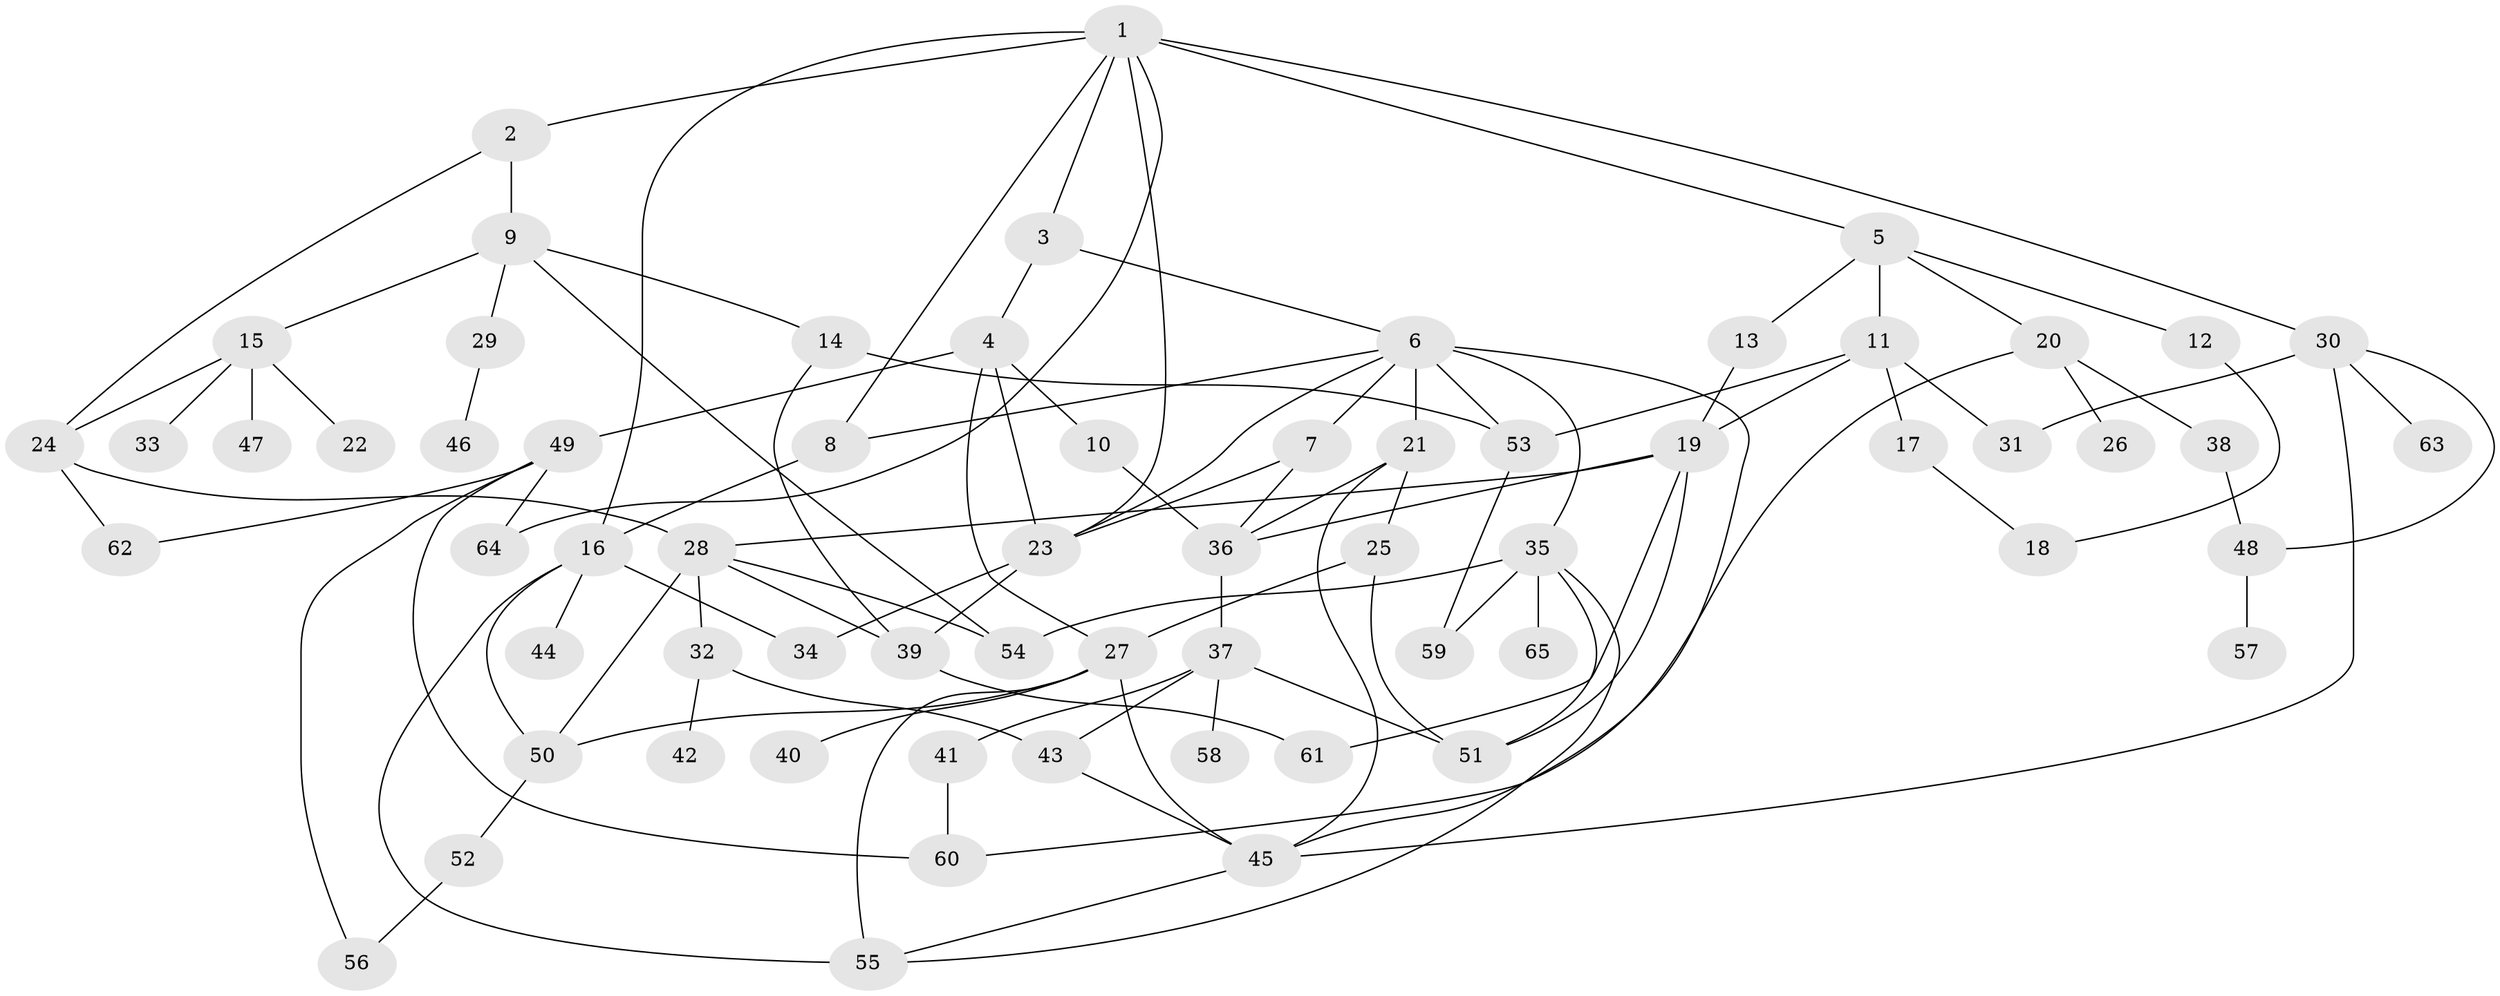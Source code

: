 // original degree distribution, {8: 0.009345794392523364, 3: 0.18691588785046728, 4: 0.14018691588785046, 6: 0.056074766355140186, 5: 0.09345794392523364, 7: 0.018691588785046728, 1: 0.16822429906542055, 2: 0.32710280373831774}
// Generated by graph-tools (version 1.1) at 2025/49/03/04/25 22:49:09]
// undirected, 65 vertices, 106 edges
graph export_dot {
  node [color=gray90,style=filled];
  1;
  2;
  3;
  4;
  5;
  6;
  7;
  8;
  9;
  10;
  11;
  12;
  13;
  14;
  15;
  16;
  17;
  18;
  19;
  20;
  21;
  22;
  23;
  24;
  25;
  26;
  27;
  28;
  29;
  30;
  31;
  32;
  33;
  34;
  35;
  36;
  37;
  38;
  39;
  40;
  41;
  42;
  43;
  44;
  45;
  46;
  47;
  48;
  49;
  50;
  51;
  52;
  53;
  54;
  55;
  56;
  57;
  58;
  59;
  60;
  61;
  62;
  63;
  64;
  65;
  1 -- 2 [weight=1.0];
  1 -- 3 [weight=1.0];
  1 -- 5 [weight=1.0];
  1 -- 8 [weight=1.0];
  1 -- 16 [weight=1.0];
  1 -- 23 [weight=1.0];
  1 -- 30 [weight=2.0];
  1 -- 64 [weight=1.0];
  2 -- 9 [weight=1.0];
  2 -- 24 [weight=1.0];
  3 -- 4 [weight=1.0];
  3 -- 6 [weight=1.0];
  4 -- 10 [weight=1.0];
  4 -- 23 [weight=1.0];
  4 -- 27 [weight=1.0];
  4 -- 49 [weight=1.0];
  5 -- 11 [weight=1.0];
  5 -- 12 [weight=1.0];
  5 -- 13 [weight=1.0];
  5 -- 20 [weight=1.0];
  6 -- 7 [weight=1.0];
  6 -- 8 [weight=1.0];
  6 -- 21 [weight=3.0];
  6 -- 23 [weight=1.0];
  6 -- 35 [weight=1.0];
  6 -- 45 [weight=1.0];
  6 -- 53 [weight=2.0];
  7 -- 23 [weight=1.0];
  7 -- 36 [weight=1.0];
  8 -- 16 [weight=1.0];
  9 -- 14 [weight=1.0];
  9 -- 15 [weight=1.0];
  9 -- 29 [weight=1.0];
  9 -- 54 [weight=1.0];
  10 -- 36 [weight=1.0];
  11 -- 17 [weight=1.0];
  11 -- 19 [weight=1.0];
  11 -- 31 [weight=1.0];
  11 -- 53 [weight=1.0];
  12 -- 18 [weight=1.0];
  13 -- 19 [weight=1.0];
  14 -- 39 [weight=1.0];
  14 -- 53 [weight=1.0];
  15 -- 22 [weight=1.0];
  15 -- 24 [weight=1.0];
  15 -- 33 [weight=1.0];
  15 -- 47 [weight=1.0];
  16 -- 34 [weight=1.0];
  16 -- 44 [weight=1.0];
  16 -- 50 [weight=1.0];
  16 -- 55 [weight=2.0];
  17 -- 18 [weight=1.0];
  19 -- 28 [weight=1.0];
  19 -- 36 [weight=1.0];
  19 -- 51 [weight=1.0];
  19 -- 61 [weight=1.0];
  20 -- 26 [weight=1.0];
  20 -- 38 [weight=1.0];
  20 -- 60 [weight=1.0];
  21 -- 25 [weight=2.0];
  21 -- 36 [weight=2.0];
  21 -- 45 [weight=1.0];
  23 -- 34 [weight=1.0];
  23 -- 39 [weight=1.0];
  24 -- 28 [weight=1.0];
  24 -- 62 [weight=1.0];
  25 -- 27 [weight=1.0];
  25 -- 51 [weight=2.0];
  27 -- 40 [weight=1.0];
  27 -- 45 [weight=1.0];
  27 -- 50 [weight=1.0];
  27 -- 55 [weight=1.0];
  28 -- 32 [weight=1.0];
  28 -- 39 [weight=2.0];
  28 -- 50 [weight=1.0];
  28 -- 54 [weight=1.0];
  29 -- 46 [weight=1.0];
  30 -- 31 [weight=1.0];
  30 -- 45 [weight=1.0];
  30 -- 48 [weight=1.0];
  30 -- 63 [weight=1.0];
  32 -- 42 [weight=1.0];
  32 -- 43 [weight=1.0];
  35 -- 51 [weight=1.0];
  35 -- 54 [weight=1.0];
  35 -- 55 [weight=1.0];
  35 -- 59 [weight=1.0];
  35 -- 65 [weight=1.0];
  36 -- 37 [weight=1.0];
  37 -- 41 [weight=1.0];
  37 -- 43 [weight=1.0];
  37 -- 51 [weight=1.0];
  37 -- 58 [weight=1.0];
  38 -- 48 [weight=1.0];
  39 -- 61 [weight=1.0];
  41 -- 60 [weight=1.0];
  43 -- 45 [weight=1.0];
  45 -- 55 [weight=1.0];
  48 -- 57 [weight=1.0];
  49 -- 56 [weight=1.0];
  49 -- 60 [weight=1.0];
  49 -- 62 [weight=1.0];
  49 -- 64 [weight=1.0];
  50 -- 52 [weight=1.0];
  52 -- 56 [weight=1.0];
  53 -- 59 [weight=1.0];
}
